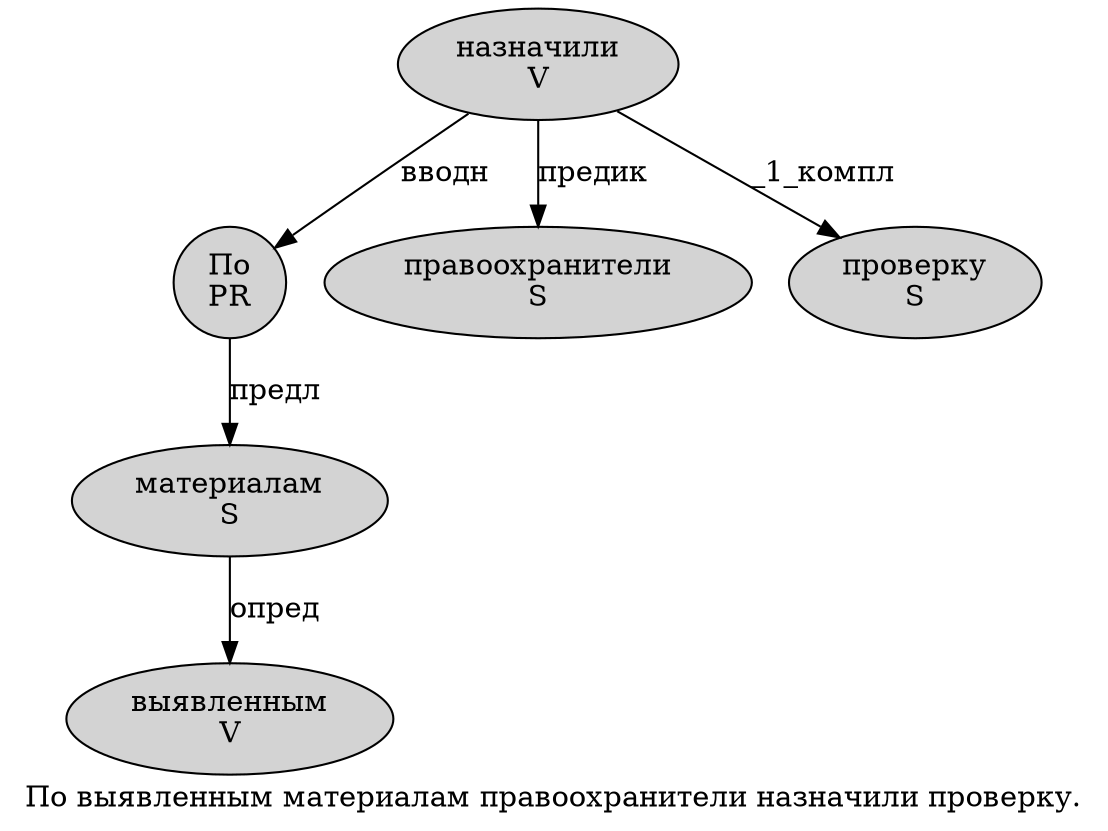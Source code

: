 digraph SENTENCE_1259 {
	graph [label="По выявленным материалам правоохранители назначили проверку."]
	node [style=filled]
		0 [label="По
PR" color="" fillcolor=lightgray penwidth=1 shape=ellipse]
		1 [label="выявленным
V" color="" fillcolor=lightgray penwidth=1 shape=ellipse]
		2 [label="материалам
S" color="" fillcolor=lightgray penwidth=1 shape=ellipse]
		3 [label="правоохранители
S" color="" fillcolor=lightgray penwidth=1 shape=ellipse]
		4 [label="назначили
V" color="" fillcolor=lightgray penwidth=1 shape=ellipse]
		5 [label="проверку
S" color="" fillcolor=lightgray penwidth=1 shape=ellipse]
			4 -> 0 [label="вводн"]
			4 -> 3 [label="предик"]
			4 -> 5 [label="_1_компл"]
			0 -> 2 [label="предл"]
			2 -> 1 [label="опред"]
}